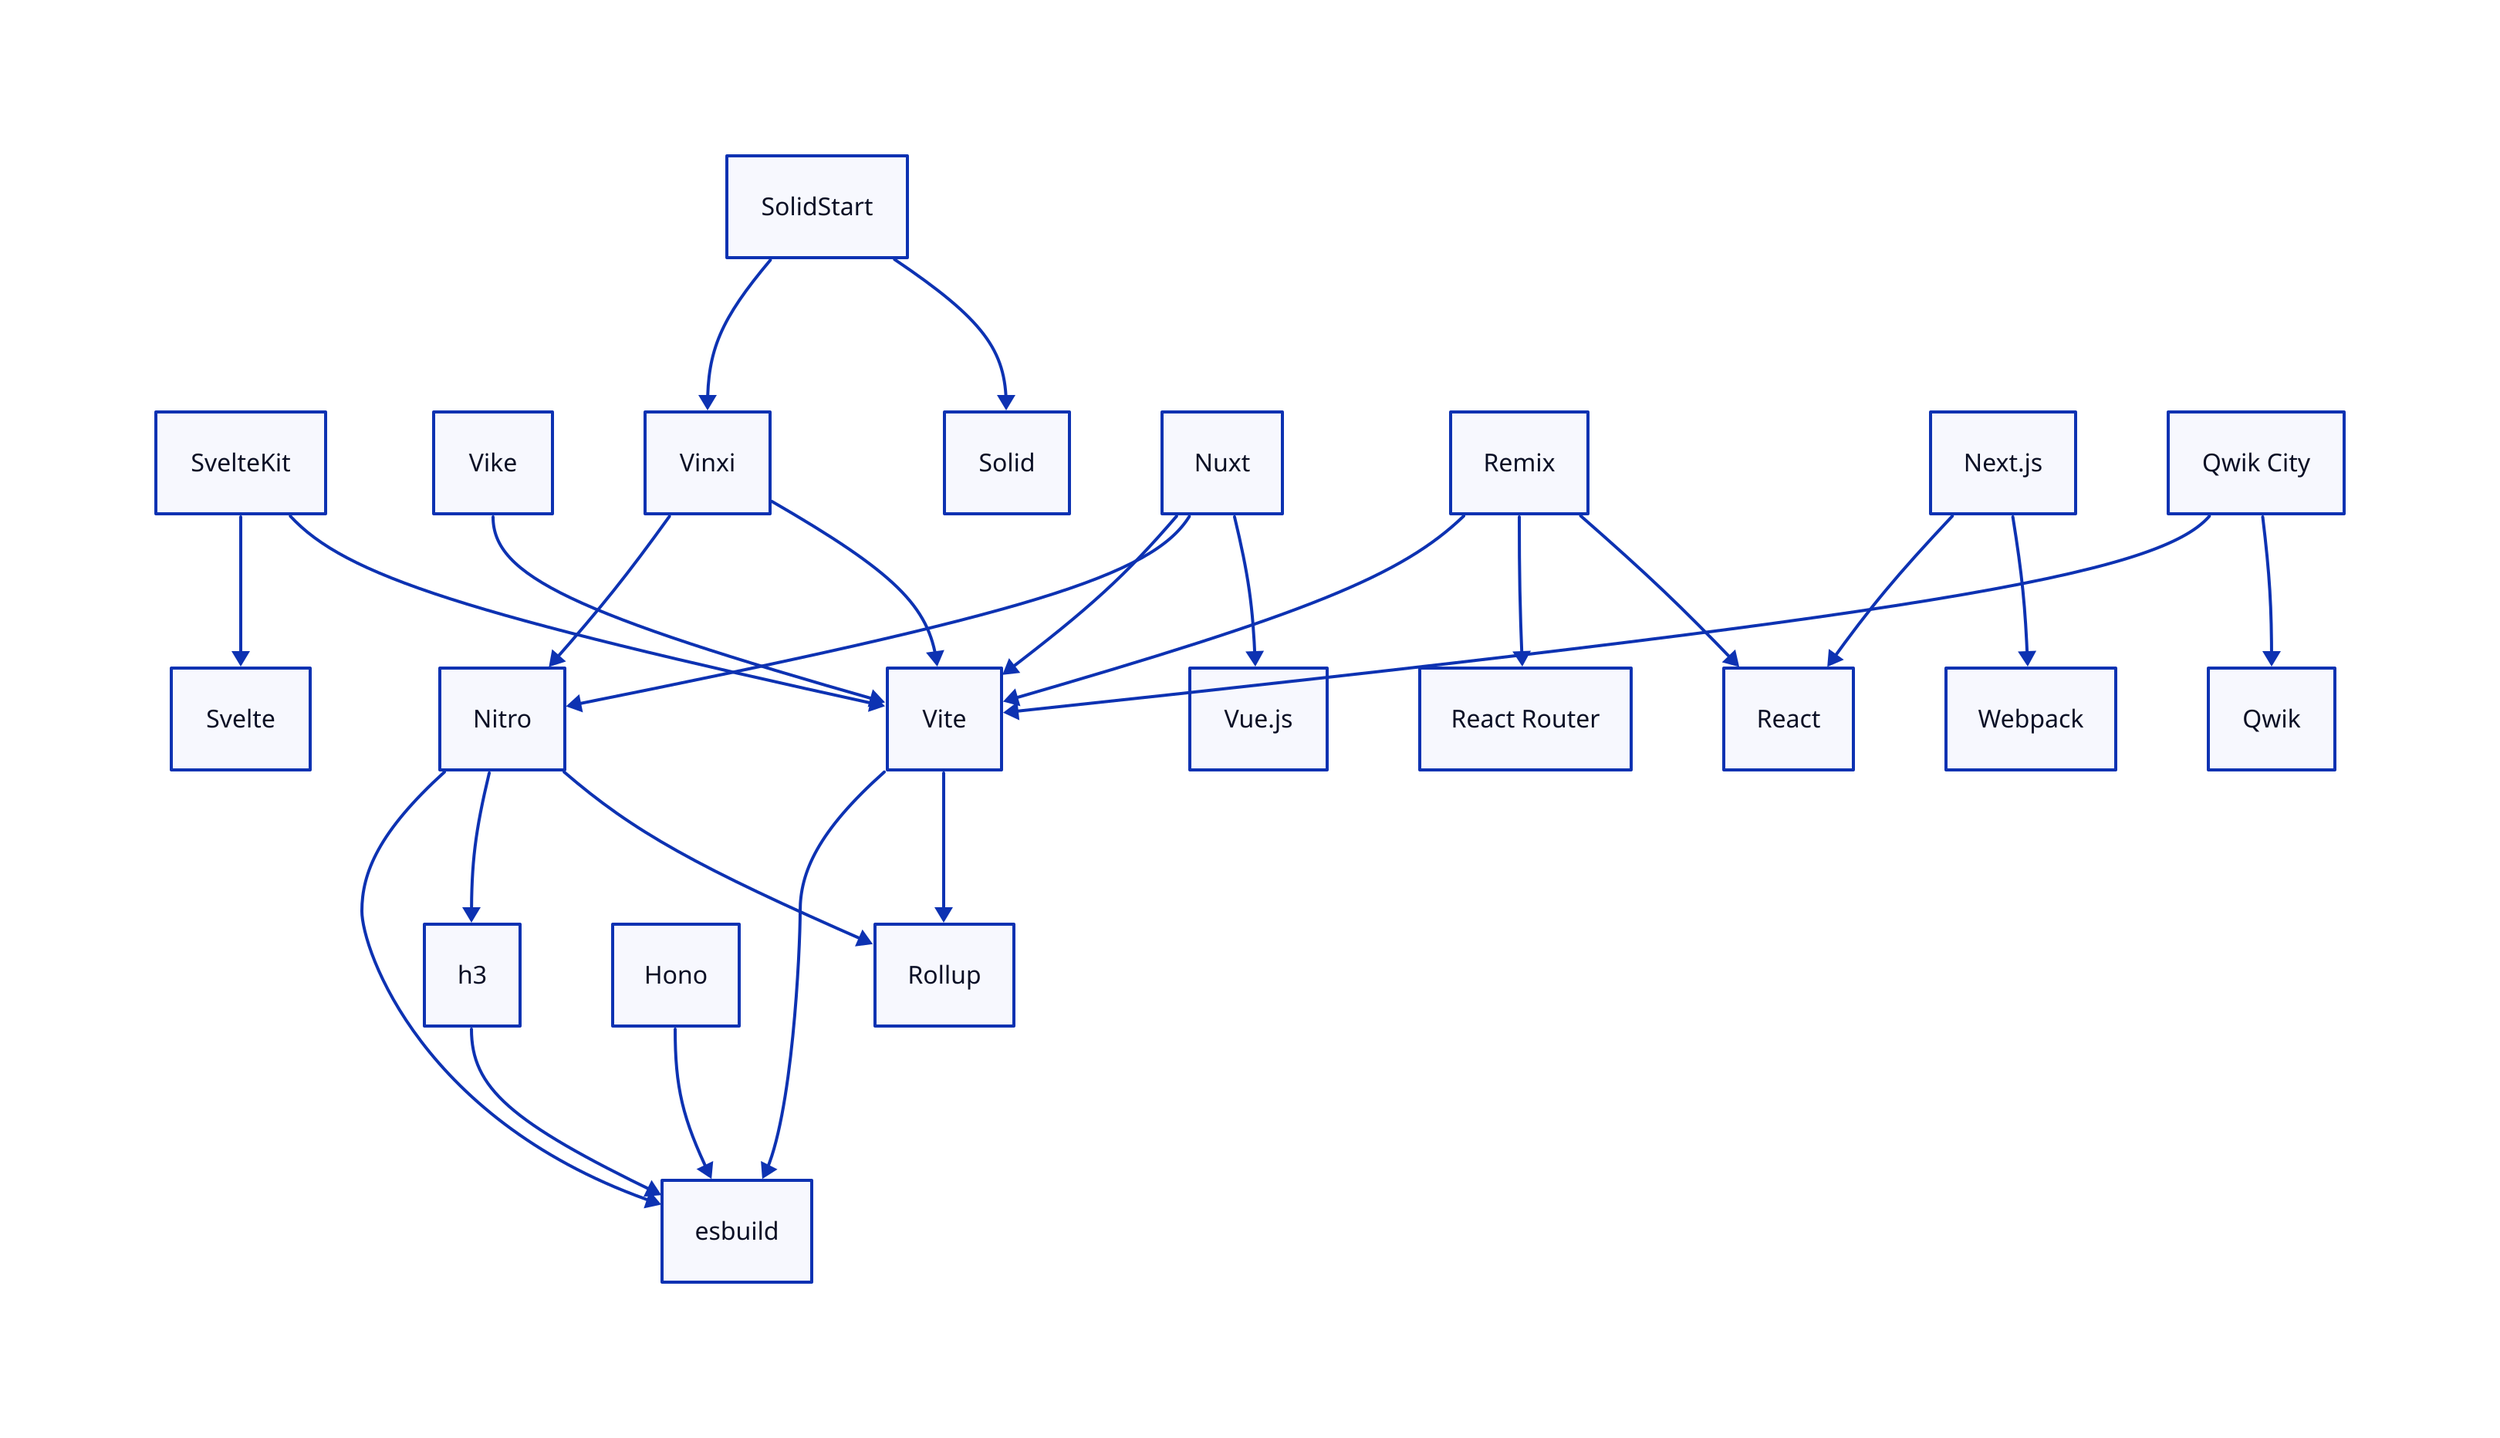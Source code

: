 Nitro
Vite

SvelteKit -> Vite
SvelteKit -> Svelte

Vike -> Vite

Vinxi -> Vite
Vinxi -> Nitro

SolidStart -> Solid
SolidStart -> Vinxi

Nuxt -> "Vue.js"
Nuxt -> Nitro
Nuxt -> Vite

Vite -> Rollup
Vite -> esbuild

Nitro -> Rollup
Nitro -> h3 -> esbuild
Nitro -> esbuild

Remix -> React
Remix -> "React Router"
Remix -> Vite

"Next.js" -> Webpack
"Next.js" -> React

Hono -> esbuild

"Qwik City" -> Qwik
"Qwik City" -> Vite
